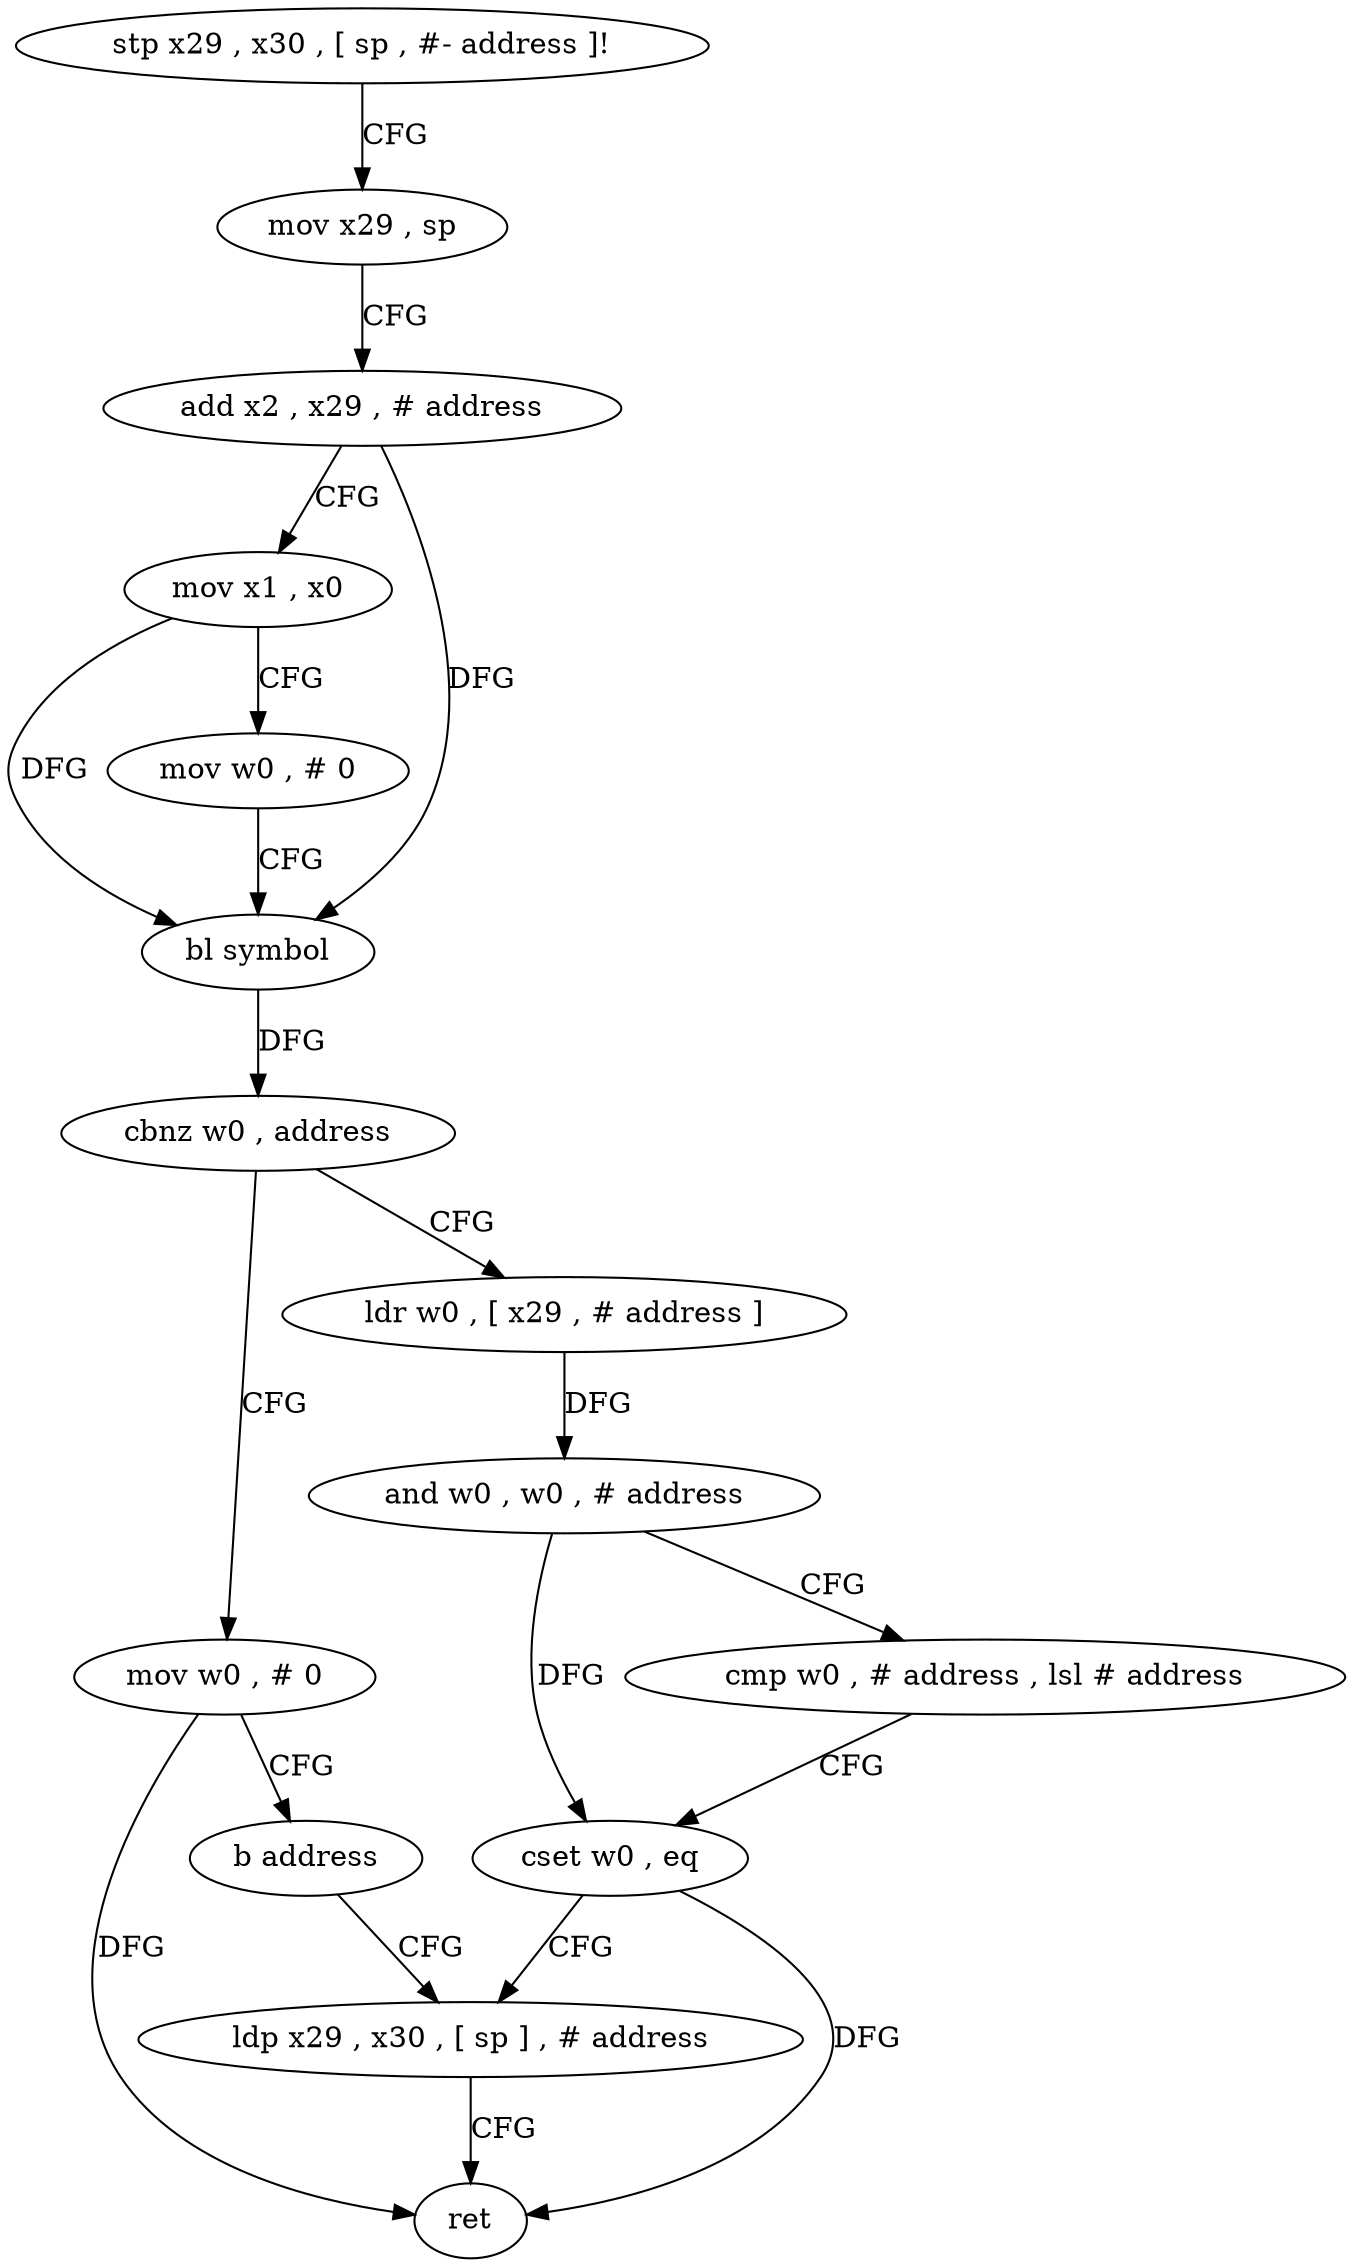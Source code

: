 digraph "func" {
"4282176" [label = "stp x29 , x30 , [ sp , #- address ]!" ]
"4282180" [label = "mov x29 , sp" ]
"4282184" [label = "add x2 , x29 , # address" ]
"4282188" [label = "mov x1 , x0" ]
"4282192" [label = "mov w0 , # 0" ]
"4282196" [label = "bl symbol" ]
"4282200" [label = "cbnz w0 , address" ]
"4282228" [label = "mov w0 , # 0" ]
"4282204" [label = "ldr w0 , [ x29 , # address ]" ]
"4282232" [label = "b address" ]
"4282220" [label = "ldp x29 , x30 , [ sp ] , # address" ]
"4282208" [label = "and w0 , w0 , # address" ]
"4282212" [label = "cmp w0 , # address , lsl # address" ]
"4282216" [label = "cset w0 , eq" ]
"4282224" [label = "ret" ]
"4282176" -> "4282180" [ label = "CFG" ]
"4282180" -> "4282184" [ label = "CFG" ]
"4282184" -> "4282188" [ label = "CFG" ]
"4282184" -> "4282196" [ label = "DFG" ]
"4282188" -> "4282192" [ label = "CFG" ]
"4282188" -> "4282196" [ label = "DFG" ]
"4282192" -> "4282196" [ label = "CFG" ]
"4282196" -> "4282200" [ label = "DFG" ]
"4282200" -> "4282228" [ label = "CFG" ]
"4282200" -> "4282204" [ label = "CFG" ]
"4282228" -> "4282232" [ label = "CFG" ]
"4282228" -> "4282224" [ label = "DFG" ]
"4282204" -> "4282208" [ label = "DFG" ]
"4282232" -> "4282220" [ label = "CFG" ]
"4282220" -> "4282224" [ label = "CFG" ]
"4282208" -> "4282212" [ label = "CFG" ]
"4282208" -> "4282216" [ label = "DFG" ]
"4282212" -> "4282216" [ label = "CFG" ]
"4282216" -> "4282220" [ label = "CFG" ]
"4282216" -> "4282224" [ label = "DFG" ]
}

